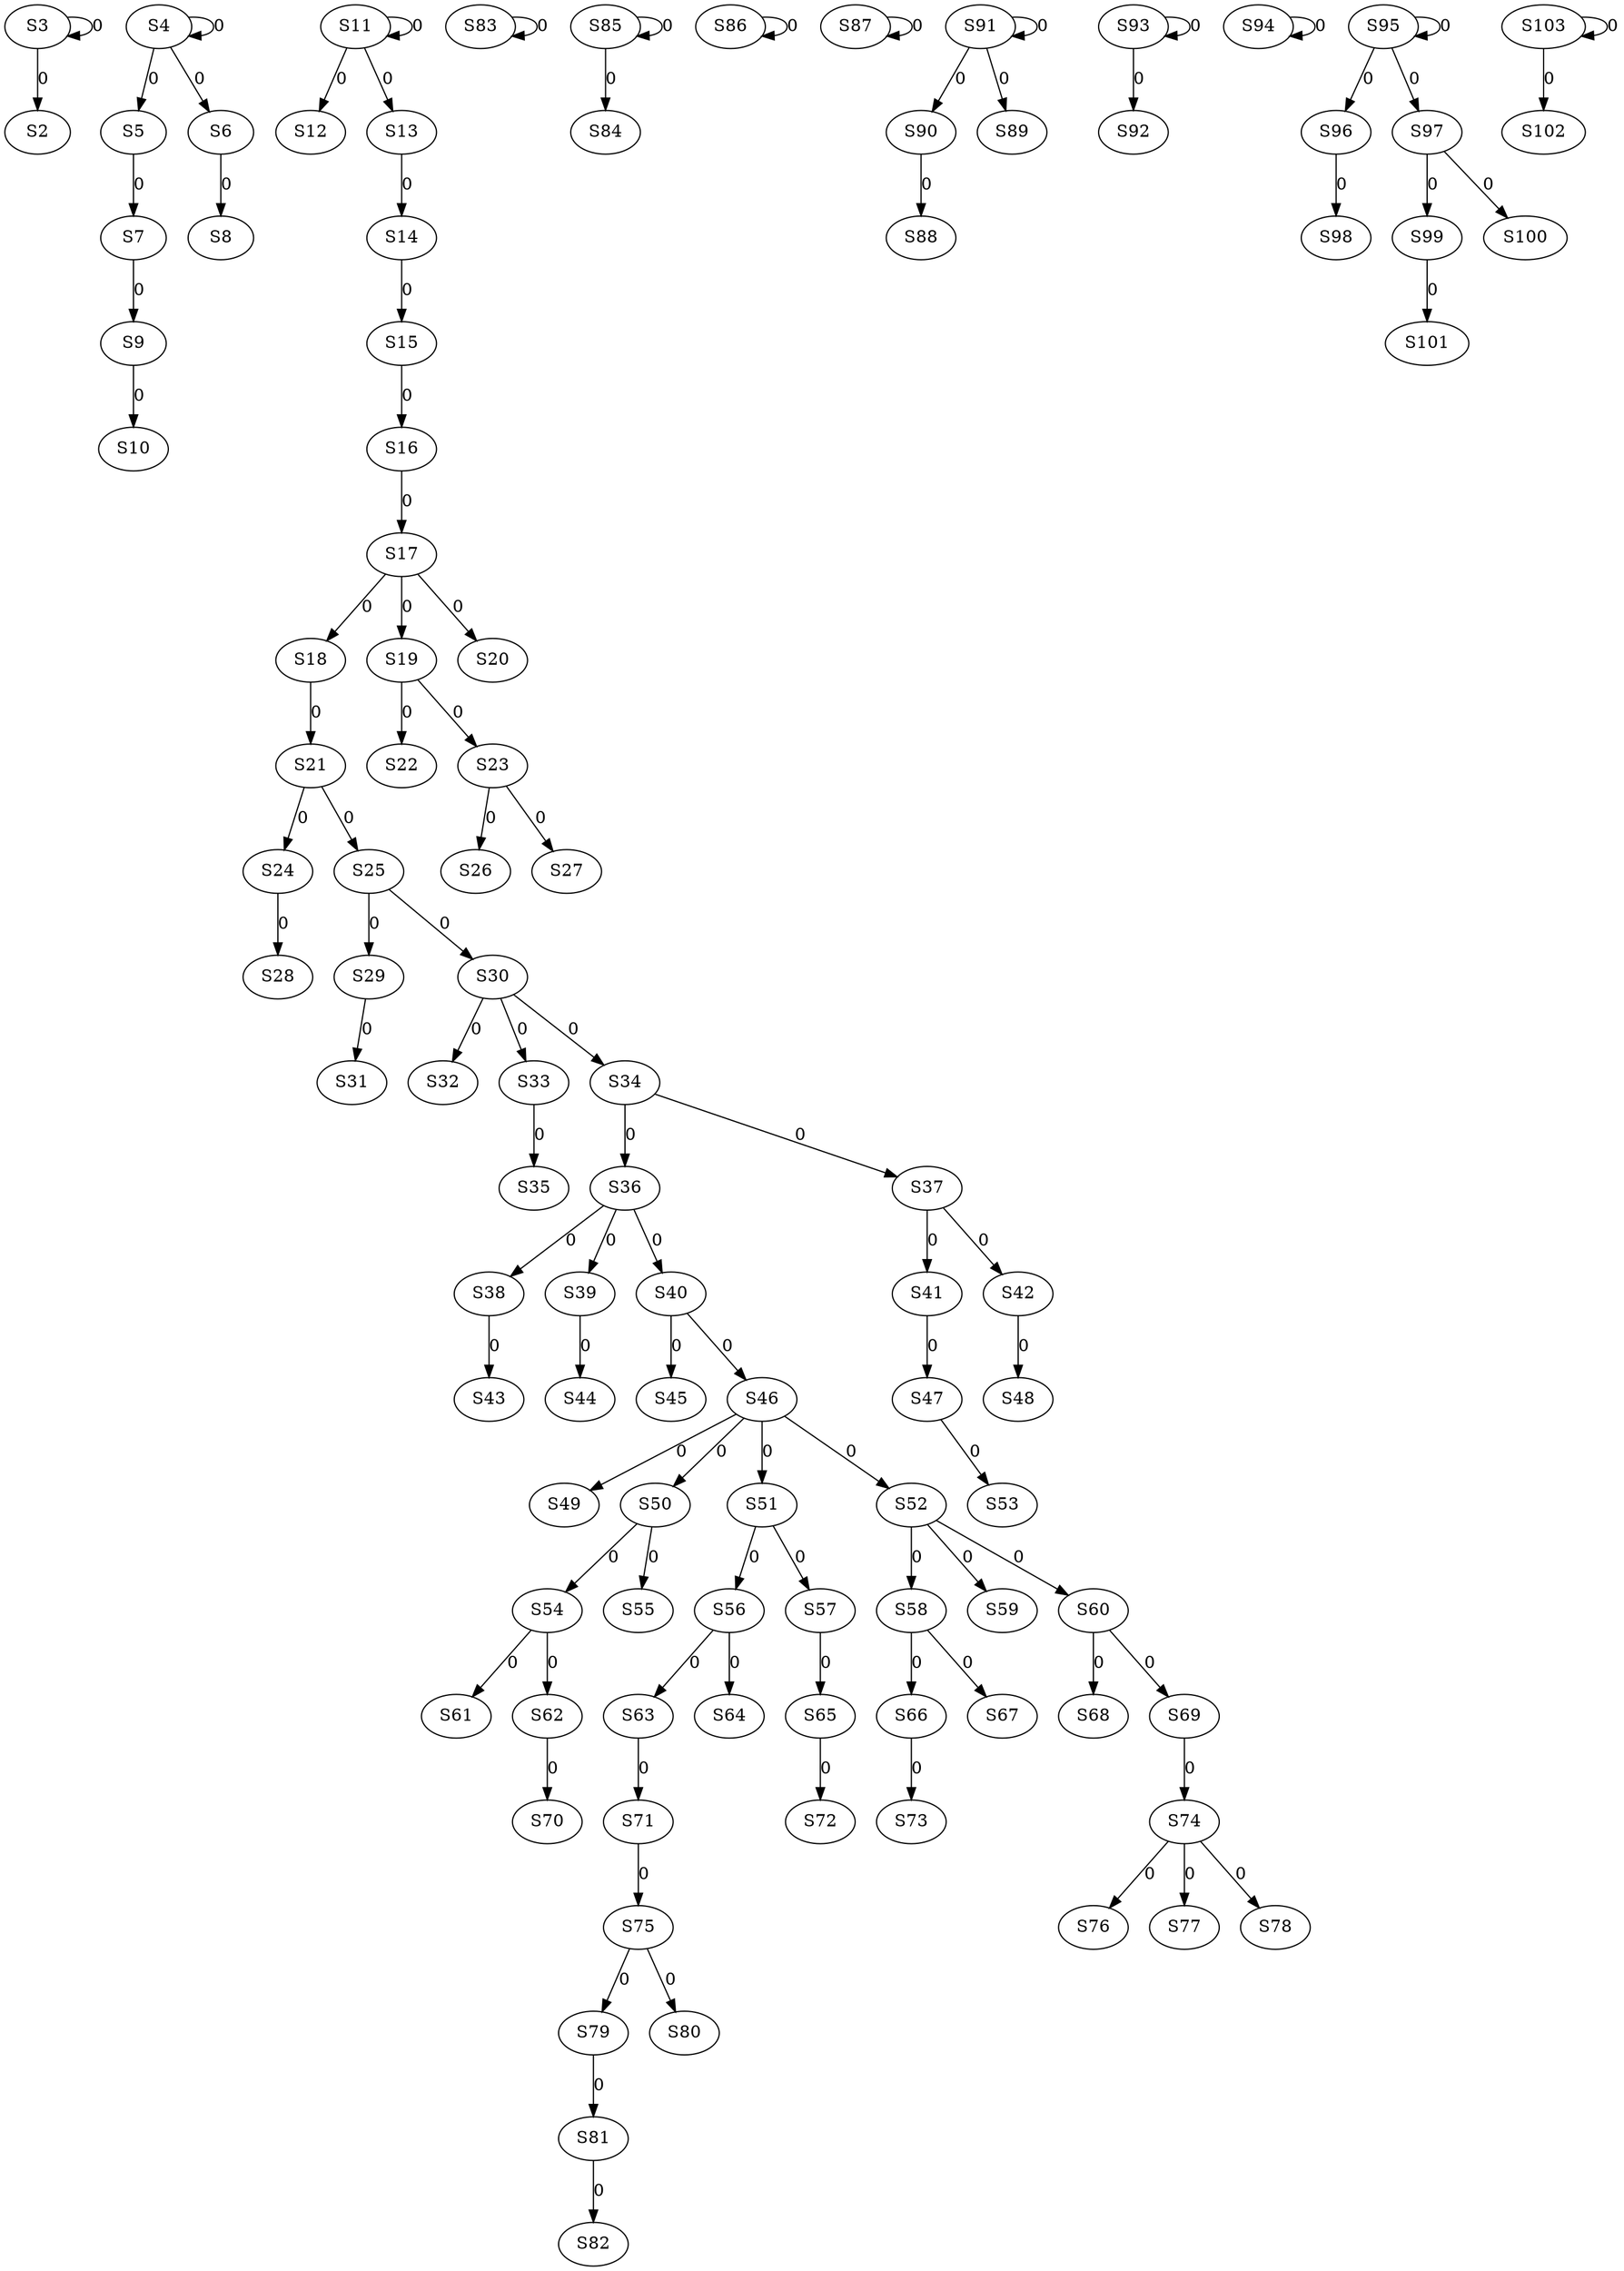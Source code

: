 strict digraph {
	S3 -> S2 [ label = 0 ];
	S3 -> S3 [ label = 0 ];
	S4 -> S4 [ label = 0 ];
	S4 -> S5 [ label = 0 ];
	S4 -> S6 [ label = 0 ];
	S5 -> S7 [ label = 0 ];
	S6 -> S8 [ label = 0 ];
	S7 -> S9 [ label = 0 ];
	S9 -> S10 [ label = 0 ];
	S11 -> S11 [ label = 0 ];
	S11 -> S12 [ label = 0 ];
	S11 -> S13 [ label = 0 ];
	S13 -> S14 [ label = 0 ];
	S14 -> S15 [ label = 0 ];
	S15 -> S16 [ label = 0 ];
	S16 -> S17 [ label = 0 ];
	S17 -> S18 [ label = 0 ];
	S17 -> S19 [ label = 0 ];
	S17 -> S20 [ label = 0 ];
	S18 -> S21 [ label = 0 ];
	S19 -> S22 [ label = 0 ];
	S19 -> S23 [ label = 0 ];
	S21 -> S24 [ label = 0 ];
	S21 -> S25 [ label = 0 ];
	S23 -> S26 [ label = 0 ];
	S23 -> S27 [ label = 0 ];
	S24 -> S28 [ label = 0 ];
	S25 -> S29 [ label = 0 ];
	S25 -> S30 [ label = 0 ];
	S29 -> S31 [ label = 0 ];
	S30 -> S32 [ label = 0 ];
	S30 -> S33 [ label = 0 ];
	S30 -> S34 [ label = 0 ];
	S33 -> S35 [ label = 0 ];
	S34 -> S36 [ label = 0 ];
	S34 -> S37 [ label = 0 ];
	S36 -> S38 [ label = 0 ];
	S36 -> S39 [ label = 0 ];
	S36 -> S40 [ label = 0 ];
	S37 -> S41 [ label = 0 ];
	S37 -> S42 [ label = 0 ];
	S38 -> S43 [ label = 0 ];
	S39 -> S44 [ label = 0 ];
	S40 -> S45 [ label = 0 ];
	S40 -> S46 [ label = 0 ];
	S41 -> S47 [ label = 0 ];
	S42 -> S48 [ label = 0 ];
	S46 -> S49 [ label = 0 ];
	S46 -> S50 [ label = 0 ];
	S46 -> S51 [ label = 0 ];
	S46 -> S52 [ label = 0 ];
	S47 -> S53 [ label = 0 ];
	S50 -> S54 [ label = 0 ];
	S50 -> S55 [ label = 0 ];
	S51 -> S56 [ label = 0 ];
	S51 -> S57 [ label = 0 ];
	S52 -> S58 [ label = 0 ];
	S52 -> S59 [ label = 0 ];
	S52 -> S60 [ label = 0 ];
	S54 -> S61 [ label = 0 ];
	S54 -> S62 [ label = 0 ];
	S56 -> S63 [ label = 0 ];
	S56 -> S64 [ label = 0 ];
	S57 -> S65 [ label = 0 ];
	S58 -> S66 [ label = 0 ];
	S58 -> S67 [ label = 0 ];
	S60 -> S68 [ label = 0 ];
	S60 -> S69 [ label = 0 ];
	S62 -> S70 [ label = 0 ];
	S63 -> S71 [ label = 0 ];
	S65 -> S72 [ label = 0 ];
	S66 -> S73 [ label = 0 ];
	S69 -> S74 [ label = 0 ];
	S71 -> S75 [ label = 0 ];
	S74 -> S76 [ label = 0 ];
	S74 -> S77 [ label = 0 ];
	S74 -> S78 [ label = 0 ];
	S75 -> S79 [ label = 0 ];
	S75 -> S80 [ label = 0 ];
	S79 -> S81 [ label = 0 ];
	S81 -> S82 [ label = 0 ];
	S83 -> S83 [ label = 0 ];
	S85 -> S84 [ label = 0 ];
	S85 -> S85 [ label = 0 ];
	S86 -> S86 [ label = 0 ];
	S87 -> S87 [ label = 0 ];
	S90 -> S88 [ label = 0 ];
	S91 -> S89 [ label = 0 ];
	S91 -> S90 [ label = 0 ];
	S91 -> S91 [ label = 0 ];
	S93 -> S92 [ label = 0 ];
	S93 -> S93 [ label = 0 ];
	S94 -> S94 [ label = 0 ];
	S95 -> S95 [ label = 0 ];
	S95 -> S96 [ label = 0 ];
	S95 -> S97 [ label = 0 ];
	S96 -> S98 [ label = 0 ];
	S97 -> S99 [ label = 0 ];
	S97 -> S100 [ label = 0 ];
	S99 -> S101 [ label = 0 ];
	S103 -> S102 [ label = 0 ];
	S103 -> S103 [ label = 0 ];
}